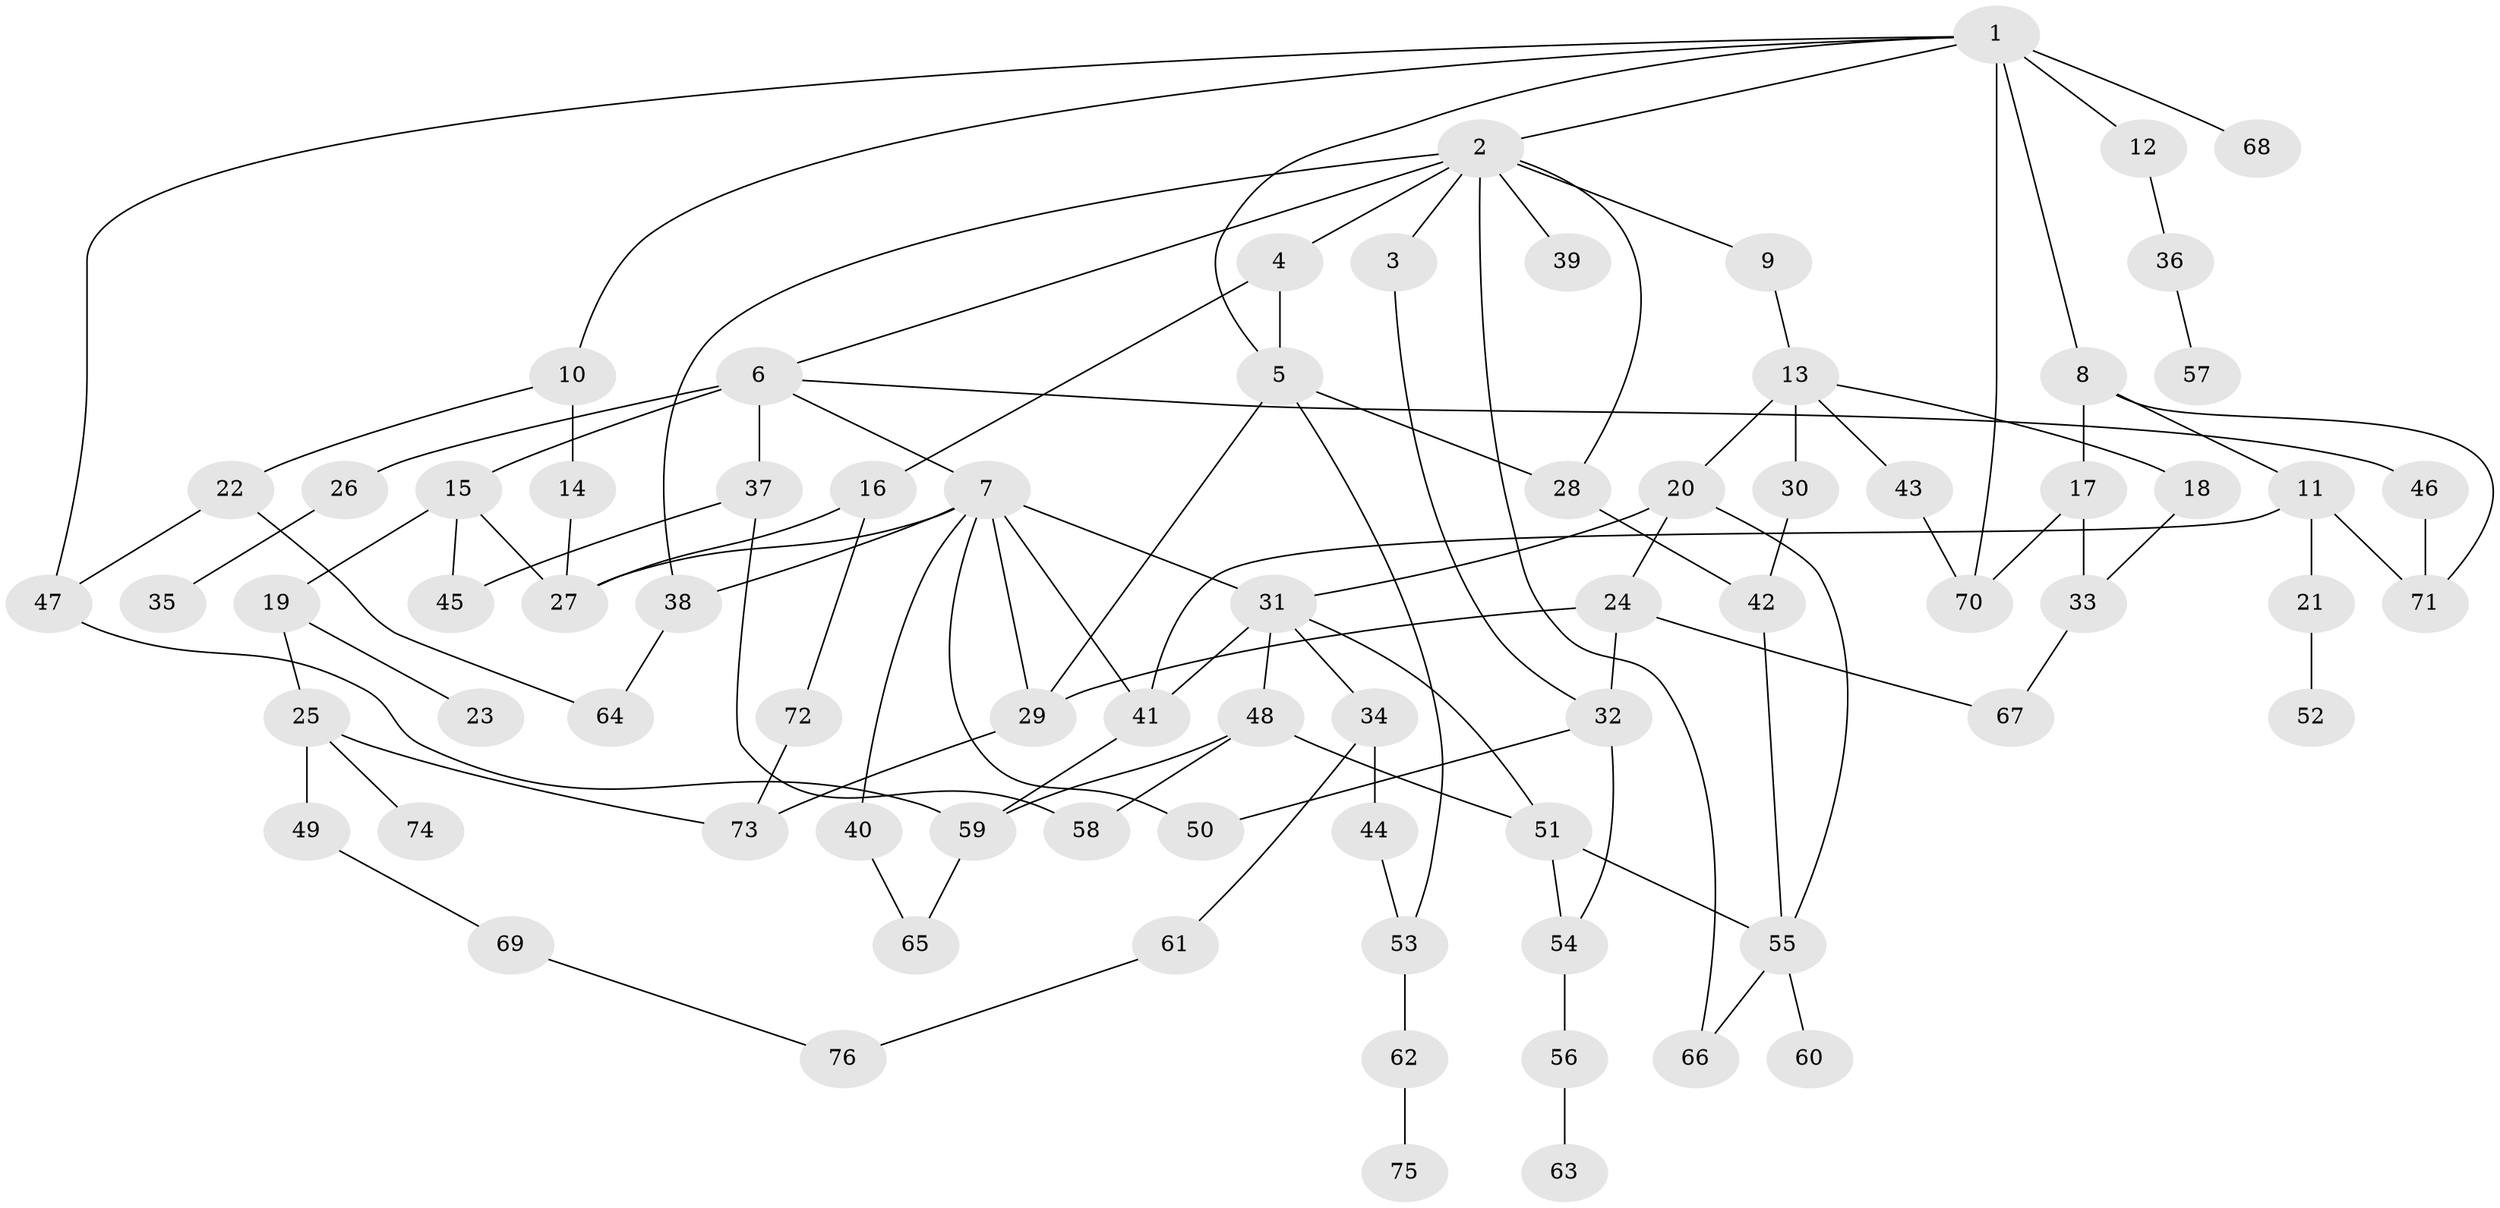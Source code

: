 // original degree distribution, {8: 0.008, 9: 0.008, 3: 0.272, 5: 0.032, 7: 0.024, 4: 0.136, 2: 0.312, 1: 0.208}
// Generated by graph-tools (version 1.1) at 2025/48/03/04/25 22:48:48]
// undirected, 76 vertices, 111 edges
graph export_dot {
  node [color=gray90,style=filled];
  1;
  2;
  3;
  4;
  5;
  6;
  7;
  8;
  9;
  10;
  11;
  12;
  13;
  14;
  15;
  16;
  17;
  18;
  19;
  20;
  21;
  22;
  23;
  24;
  25;
  26;
  27;
  28;
  29;
  30;
  31;
  32;
  33;
  34;
  35;
  36;
  37;
  38;
  39;
  40;
  41;
  42;
  43;
  44;
  45;
  46;
  47;
  48;
  49;
  50;
  51;
  52;
  53;
  54;
  55;
  56;
  57;
  58;
  59;
  60;
  61;
  62;
  63;
  64;
  65;
  66;
  67;
  68;
  69;
  70;
  71;
  72;
  73;
  74;
  75;
  76;
  1 -- 2 [weight=1.0];
  1 -- 5 [weight=1.0];
  1 -- 8 [weight=1.0];
  1 -- 10 [weight=1.0];
  1 -- 12 [weight=1.0];
  1 -- 47 [weight=1.0];
  1 -- 68 [weight=2.0];
  1 -- 70 [weight=1.0];
  2 -- 3 [weight=1.0];
  2 -- 4 [weight=1.0];
  2 -- 6 [weight=1.0];
  2 -- 9 [weight=1.0];
  2 -- 28 [weight=1.0];
  2 -- 38 [weight=1.0];
  2 -- 39 [weight=1.0];
  2 -- 66 [weight=1.0];
  3 -- 32 [weight=1.0];
  4 -- 5 [weight=1.0];
  4 -- 16 [weight=1.0];
  5 -- 28 [weight=1.0];
  5 -- 29 [weight=1.0];
  5 -- 53 [weight=1.0];
  6 -- 7 [weight=1.0];
  6 -- 15 [weight=1.0];
  6 -- 26 [weight=1.0];
  6 -- 37 [weight=2.0];
  6 -- 46 [weight=1.0];
  7 -- 27 [weight=1.0];
  7 -- 29 [weight=1.0];
  7 -- 31 [weight=1.0];
  7 -- 38 [weight=1.0];
  7 -- 40 [weight=1.0];
  7 -- 41 [weight=1.0];
  7 -- 50 [weight=1.0];
  8 -- 11 [weight=1.0];
  8 -- 17 [weight=1.0];
  8 -- 71 [weight=1.0];
  9 -- 13 [weight=1.0];
  10 -- 14 [weight=1.0];
  10 -- 22 [weight=1.0];
  11 -- 21 [weight=1.0];
  11 -- 41 [weight=1.0];
  11 -- 71 [weight=1.0];
  12 -- 36 [weight=1.0];
  13 -- 18 [weight=1.0];
  13 -- 20 [weight=1.0];
  13 -- 30 [weight=1.0];
  13 -- 43 [weight=1.0];
  14 -- 27 [weight=1.0];
  15 -- 19 [weight=1.0];
  15 -- 27 [weight=1.0];
  15 -- 45 [weight=1.0];
  16 -- 27 [weight=1.0];
  16 -- 72 [weight=1.0];
  17 -- 33 [weight=3.0];
  17 -- 70 [weight=1.0];
  18 -- 33 [weight=1.0];
  19 -- 23 [weight=1.0];
  19 -- 25 [weight=1.0];
  20 -- 24 [weight=1.0];
  20 -- 31 [weight=1.0];
  20 -- 55 [weight=1.0];
  21 -- 52 [weight=1.0];
  22 -- 47 [weight=1.0];
  22 -- 64 [weight=1.0];
  24 -- 29 [weight=1.0];
  24 -- 32 [weight=1.0];
  24 -- 67 [weight=1.0];
  25 -- 49 [weight=1.0];
  25 -- 73 [weight=1.0];
  25 -- 74 [weight=1.0];
  26 -- 35 [weight=1.0];
  28 -- 42 [weight=1.0];
  29 -- 73 [weight=1.0];
  30 -- 42 [weight=2.0];
  31 -- 34 [weight=1.0];
  31 -- 41 [weight=1.0];
  31 -- 48 [weight=1.0];
  31 -- 51 [weight=1.0];
  32 -- 50 [weight=1.0];
  32 -- 54 [weight=1.0];
  33 -- 67 [weight=1.0];
  34 -- 44 [weight=1.0];
  34 -- 61 [weight=1.0];
  36 -- 57 [weight=1.0];
  37 -- 45 [weight=1.0];
  37 -- 58 [weight=1.0];
  38 -- 64 [weight=1.0];
  40 -- 65 [weight=1.0];
  41 -- 59 [weight=1.0];
  42 -- 55 [weight=1.0];
  43 -- 70 [weight=1.0];
  44 -- 53 [weight=1.0];
  46 -- 71 [weight=1.0];
  47 -- 59 [weight=1.0];
  48 -- 51 [weight=1.0];
  48 -- 58 [weight=1.0];
  48 -- 59 [weight=1.0];
  49 -- 69 [weight=1.0];
  51 -- 54 [weight=1.0];
  51 -- 55 [weight=1.0];
  53 -- 62 [weight=1.0];
  54 -- 56 [weight=1.0];
  55 -- 60 [weight=1.0];
  55 -- 66 [weight=1.0];
  56 -- 63 [weight=1.0];
  59 -- 65 [weight=1.0];
  61 -- 76 [weight=1.0];
  62 -- 75 [weight=1.0];
  69 -- 76 [weight=1.0];
  72 -- 73 [weight=1.0];
}
